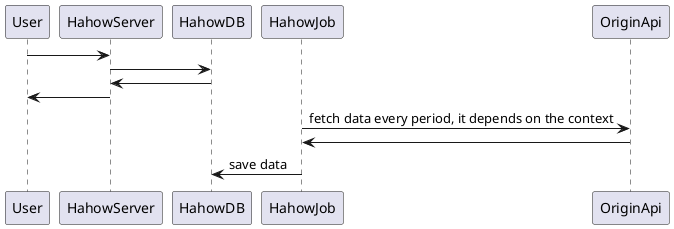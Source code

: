 @startuml

User -> HahowServer 
HahowServer -> HahowDB
HahowServer <- HahowDB
User <- HahowServer

HahowJob -> OriginApi: fetch data every period, it depends on the context
HahowJob <- OriginApi

HahowJob -> HahowDB: save data


@enduml